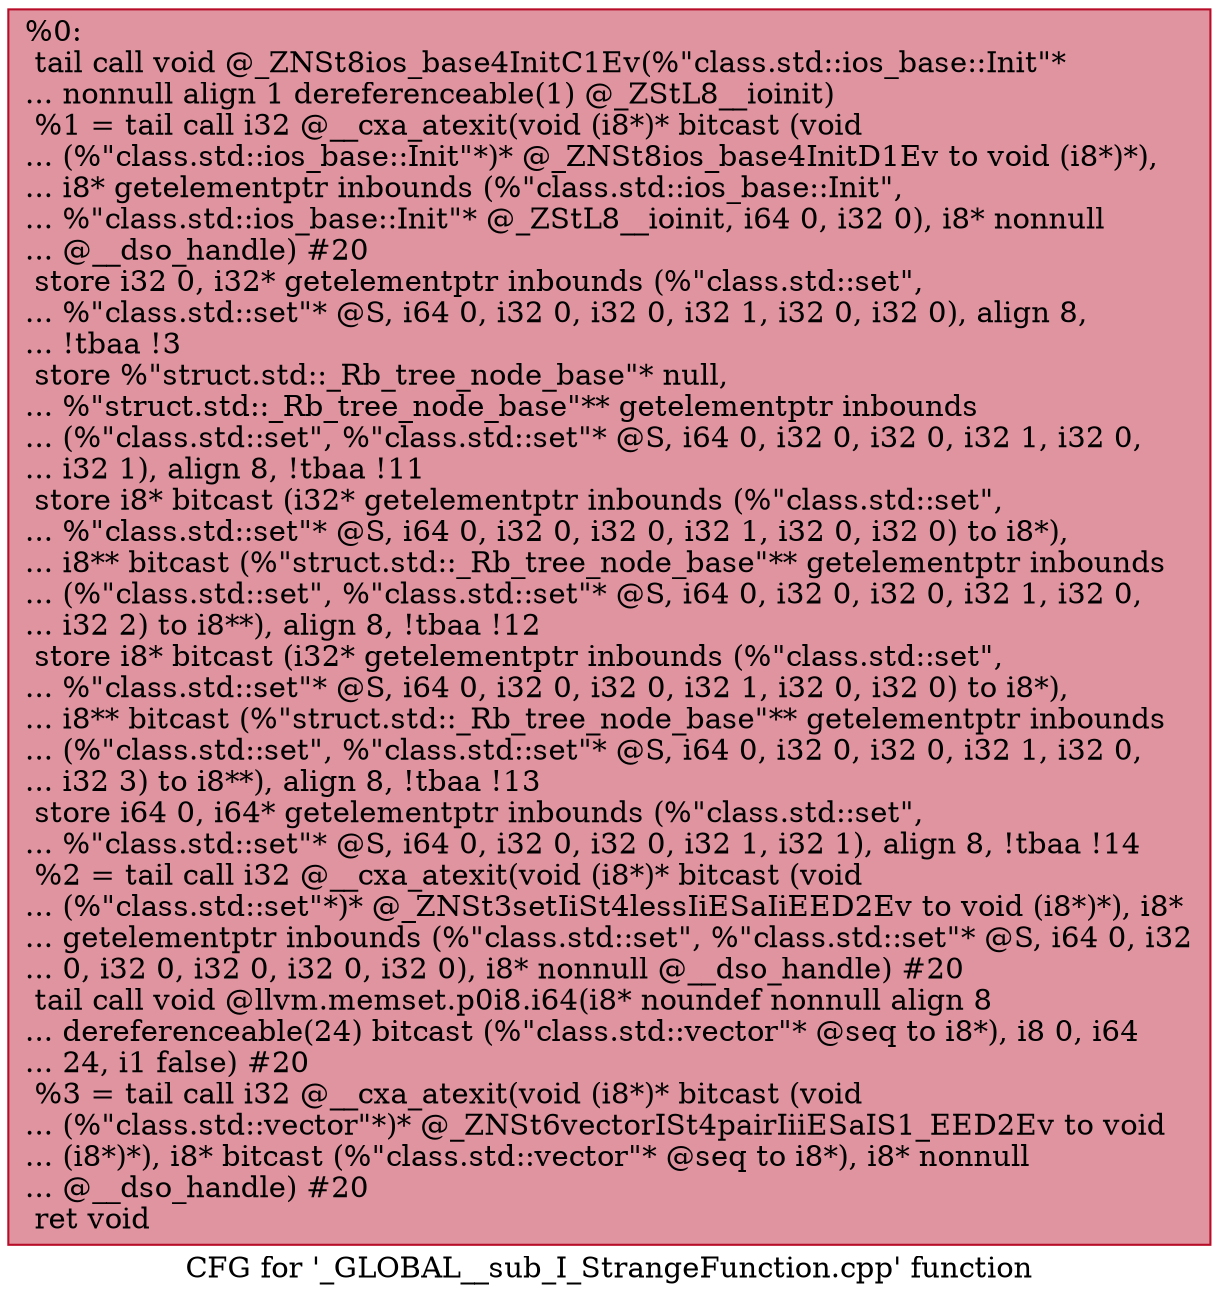 digraph "CFG for '_GLOBAL__sub_I_StrangeFunction.cpp' function" {
	label="CFG for '_GLOBAL__sub_I_StrangeFunction.cpp' function";

	Node0x55cf4bbaa510 [shape=record,color="#b70d28ff", style=filled, fillcolor="#b70d2870",label="{%0:\l  tail call void @_ZNSt8ios_base4InitC1Ev(%\"class.std::ios_base::Init\"*\l... nonnull align 1 dereferenceable(1) @_ZStL8__ioinit)\l  %1 = tail call i32 @__cxa_atexit(void (i8*)* bitcast (void\l... (%\"class.std::ios_base::Init\"*)* @_ZNSt8ios_base4InitD1Ev to void (i8*)*),\l... i8* getelementptr inbounds (%\"class.std::ios_base::Init\",\l... %\"class.std::ios_base::Init\"* @_ZStL8__ioinit, i64 0, i32 0), i8* nonnull\l... @__dso_handle) #20\l  store i32 0, i32* getelementptr inbounds (%\"class.std::set\",\l... %\"class.std::set\"* @S, i64 0, i32 0, i32 0, i32 1, i32 0, i32 0), align 8,\l... !tbaa !3\l  store %\"struct.std::_Rb_tree_node_base\"* null,\l... %\"struct.std::_Rb_tree_node_base\"** getelementptr inbounds\l... (%\"class.std::set\", %\"class.std::set\"* @S, i64 0, i32 0, i32 0, i32 1, i32 0,\l... i32 1), align 8, !tbaa !11\l  store i8* bitcast (i32* getelementptr inbounds (%\"class.std::set\",\l... %\"class.std::set\"* @S, i64 0, i32 0, i32 0, i32 1, i32 0, i32 0) to i8*),\l... i8** bitcast (%\"struct.std::_Rb_tree_node_base\"** getelementptr inbounds\l... (%\"class.std::set\", %\"class.std::set\"* @S, i64 0, i32 0, i32 0, i32 1, i32 0,\l... i32 2) to i8**), align 8, !tbaa !12\l  store i8* bitcast (i32* getelementptr inbounds (%\"class.std::set\",\l... %\"class.std::set\"* @S, i64 0, i32 0, i32 0, i32 1, i32 0, i32 0) to i8*),\l... i8** bitcast (%\"struct.std::_Rb_tree_node_base\"** getelementptr inbounds\l... (%\"class.std::set\", %\"class.std::set\"* @S, i64 0, i32 0, i32 0, i32 1, i32 0,\l... i32 3) to i8**), align 8, !tbaa !13\l  store i64 0, i64* getelementptr inbounds (%\"class.std::set\",\l... %\"class.std::set\"* @S, i64 0, i32 0, i32 0, i32 1, i32 1), align 8, !tbaa !14\l  %2 = tail call i32 @__cxa_atexit(void (i8*)* bitcast (void\l... (%\"class.std::set\"*)* @_ZNSt3setIiSt4lessIiESaIiEED2Ev to void (i8*)*), i8*\l... getelementptr inbounds (%\"class.std::set\", %\"class.std::set\"* @S, i64 0, i32\l... 0, i32 0, i32 0, i32 0, i32 0), i8* nonnull @__dso_handle) #20\l  tail call void @llvm.memset.p0i8.i64(i8* noundef nonnull align 8\l... dereferenceable(24) bitcast (%\"class.std::vector\"* @seq to i8*), i8 0, i64\l... 24, i1 false) #20\l  %3 = tail call i32 @__cxa_atexit(void (i8*)* bitcast (void\l... (%\"class.std::vector\"*)* @_ZNSt6vectorISt4pairIiiESaIS1_EED2Ev to void\l... (i8*)*), i8* bitcast (%\"class.std::vector\"* @seq to i8*), i8* nonnull\l... @__dso_handle) #20\l  ret void\l}"];
}
